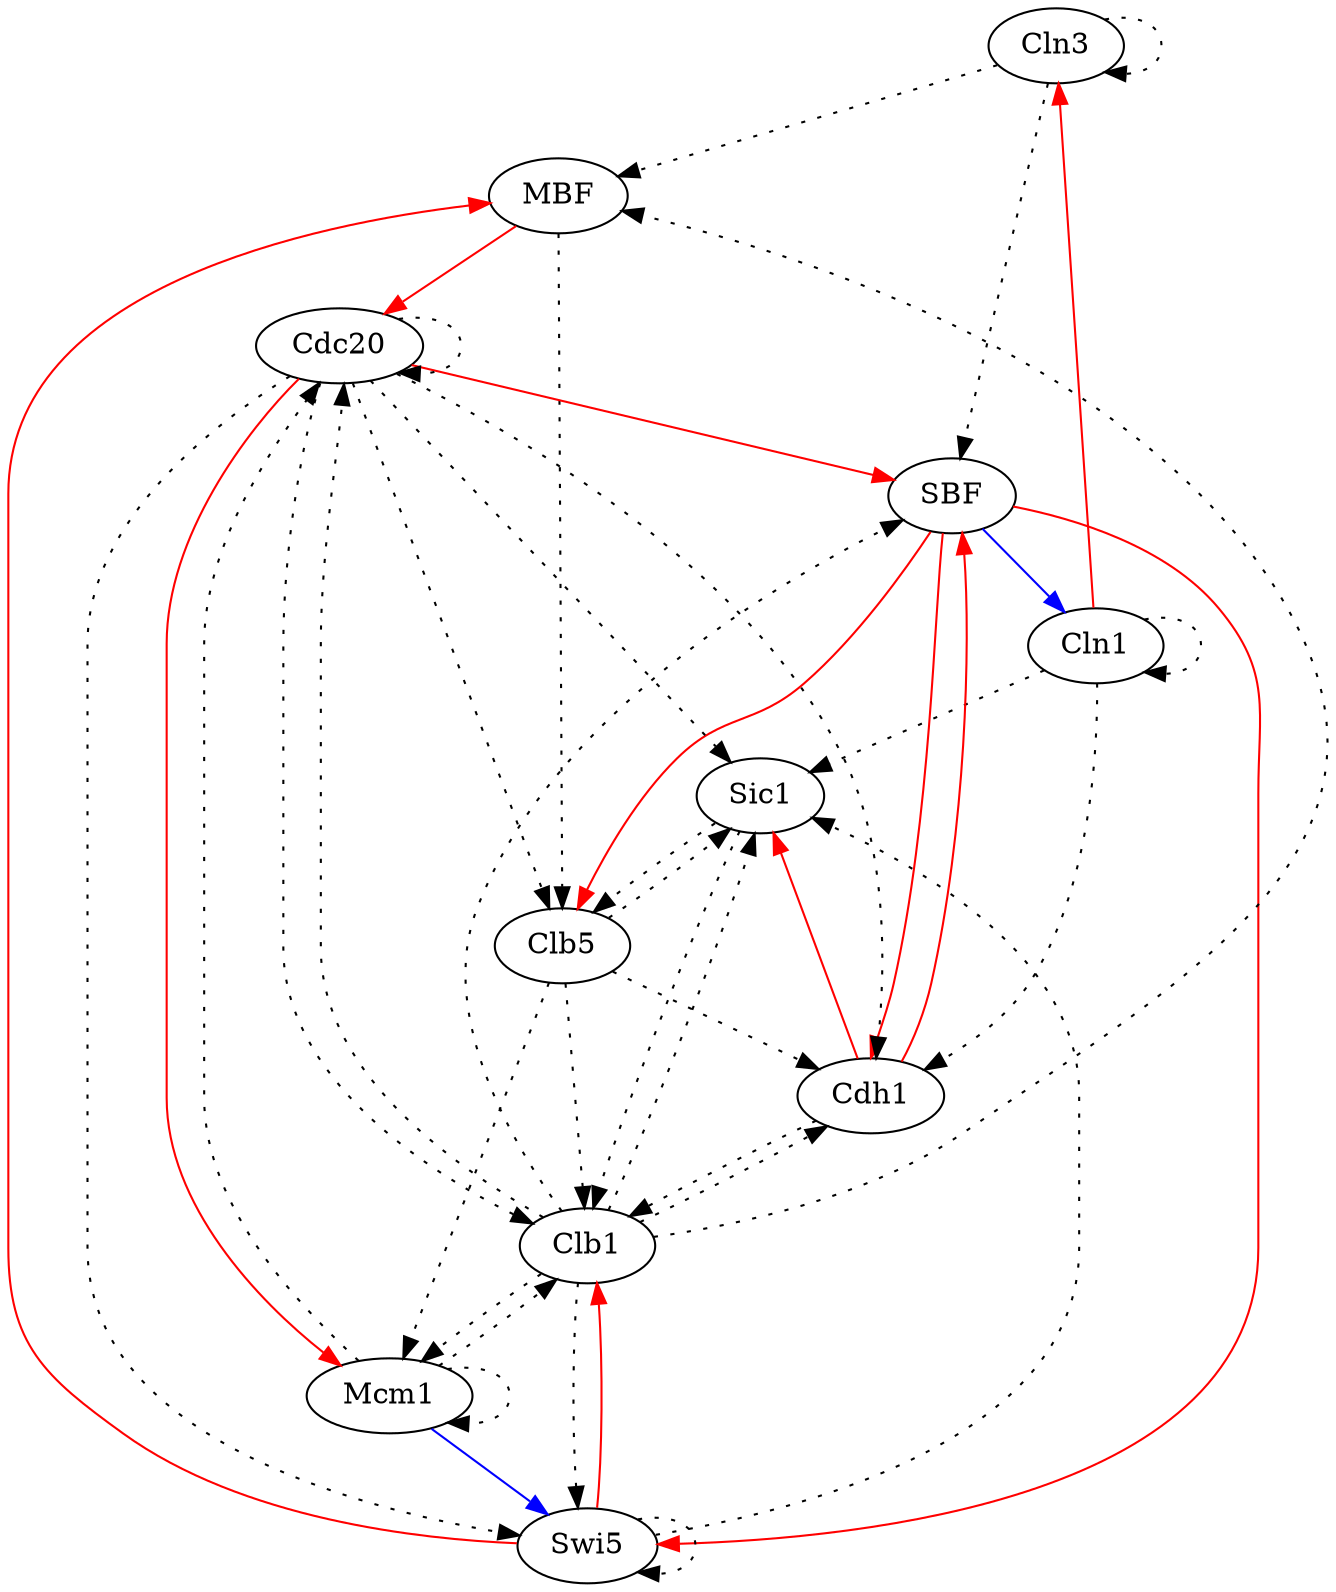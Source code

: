 // Grafos-Spellman11
digraph {
	YAL040C [label=Cln3]
	YDL056W [label=MBF]
	YER111C [label=SBF]
	YMR199W [label=Cln1]
	YGL003C [label=Cdh1]
	YDR146C [label=Swi5]
	YGL116W [label=Cdc20]
	YPR120C [label=Clb5]
	YLR079W [label=Sic1]
	YGR108W [label=Clb1]
	YMR043W [label=Mcm1]
	YAL040C -> YAL040C [style=dotted]
	YAL040C -> YDL056W [style=dotted]
	YAL040C -> YER111C [style=dotted]
	YDL056W -> YGL116W [color=red]
	YDL056W -> YPR120C [style=dotted]
	YER111C -> YMR199W [color=blue]
	YER111C -> YGL003C [color=red]
	YER111C -> YDR146C [color=red]
	YER111C -> YPR120C [color=red]
	YMR199W -> YAL040C [color=red]
	YMR199W -> YMR199W [style=dotted]
	YMR199W -> YGL003C [style=dotted]
	YMR199W -> YLR079W [style=dotted]
	YGL003C -> YER111C [color=red]
	YGL003C -> YLR079W [color=red]
	YGL003C -> YGR108W [style=dotted]
	YDR146C -> YDL056W [color=red]
	YDR146C -> YDR146C [style=dotted]
	YDR146C -> YLR079W [style=dotted]
	YDR146C -> YGR108W [color=red]
	YGL116W -> YER111C [color=red]
	YGL116W -> YGL003C [style=dotted]
	YGL116W -> YDR146C [style=dotted]
	YGL116W -> YGL116W [style=dotted]
	YGL116W -> YPR120C [style=dotted]
	YGL116W -> YLR079W [style=dotted]
	YGL116W -> YGR108W [style=dotted]
	YGL116W -> YMR043W [color=red]
	YPR120C -> YGL003C [style=dotted]
	YPR120C -> YLR079W [style=dotted]
	YPR120C -> YGR108W [style=dotted]
	YPR120C -> YMR043W [style=dotted]
	YLR079W -> YPR120C [style=dotted]
	YLR079W -> YGR108W [style=dotted]
	YGR108W -> YDL056W [style=dotted]
	YGR108W -> YER111C [style=dotted]
	YGR108W -> YGL003C [style=dotted]
	YGR108W -> YDR146C [style=dotted]
	YGR108W -> YGL116W [style=dotted]
	YGR108W -> YLR079W [style=dotted]
	YGR108W -> YMR043W [style=dotted]
	YMR043W -> YDR146C [color=blue]
	YMR043W -> YGL116W [style=dotted]
	YMR043W -> YGR108W [style=dotted]
	YMR043W -> YMR043W [style=dotted]
}
